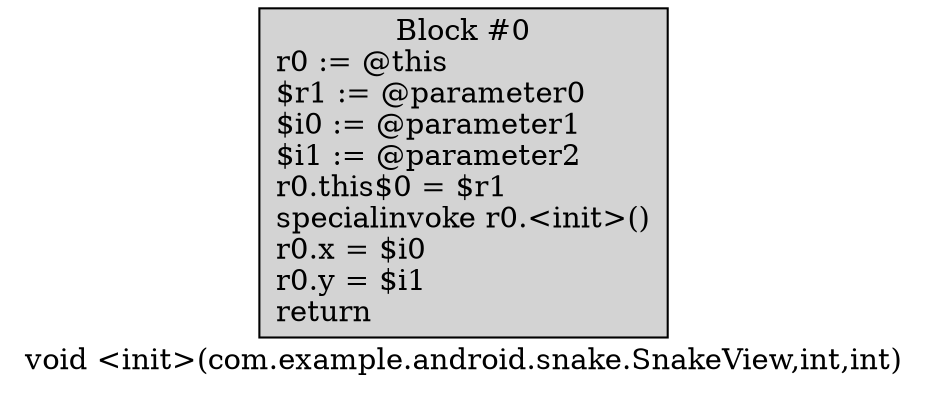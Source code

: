 digraph "void <init>(com.example.android.snake.SnakeView,int,int)" {
    label = "void <init>(com.example.android.snake.SnakeView,int,int)";
    node [shape = box];
    "0" [style = filled,fillcolor = lightgray,label = "Block #0\nr0 := @this\l$r1 := @parameter0\l$i0 := @parameter1\l$i1 := @parameter2\lr0.this$0 = $r1\lspecialinvoke r0.<init>()\lr0.x = $i0\lr0.y = $i1\lreturn\l",];
}
